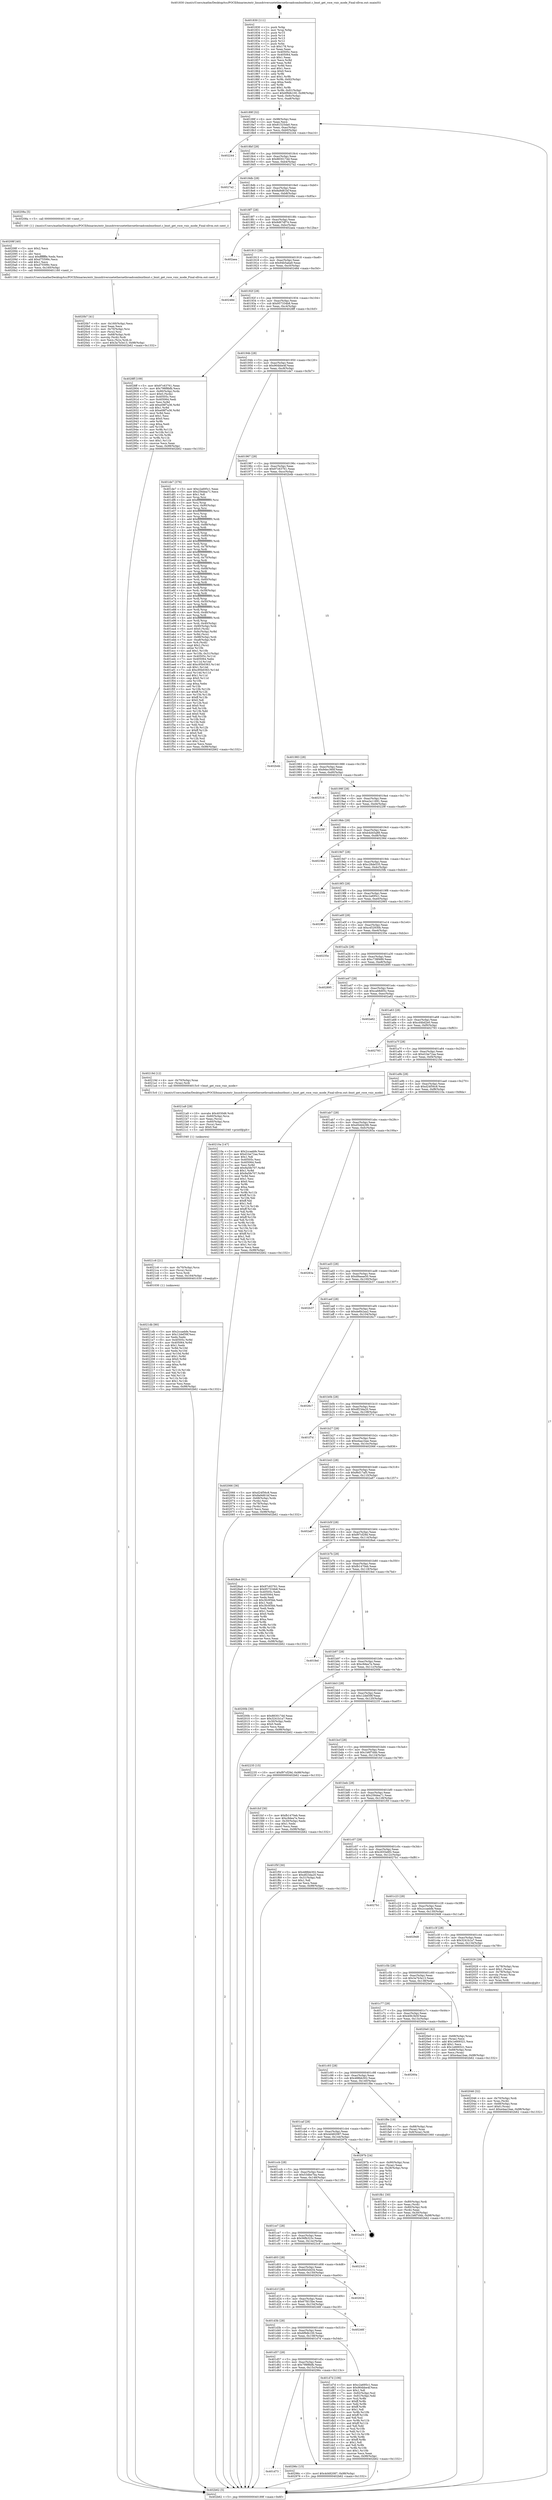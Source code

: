 digraph "0x401830" {
  label = "0x401830 (/mnt/c/Users/mathe/Desktop/tcc/POCII/binaries/extr_linuxdriversnetethernetbroadcombnxtbnxt.c_bnxt_get_roce_vnic_mode_Final-ollvm.out::main(0))"
  labelloc = "t"
  node[shape=record]

  Entry [label="",width=0.3,height=0.3,shape=circle,fillcolor=black,style=filled]
  "0x40189f" [label="{
     0x40189f [32]\l
     | [instrs]\l
     &nbsp;&nbsp;0x40189f \<+6\>: mov -0x98(%rbp),%eax\l
     &nbsp;&nbsp;0x4018a5 \<+2\>: mov %eax,%ecx\l
     &nbsp;&nbsp;0x4018a7 \<+6\>: sub $0x81525da0,%ecx\l
     &nbsp;&nbsp;0x4018ad \<+6\>: mov %eax,-0xac(%rbp)\l
     &nbsp;&nbsp;0x4018b3 \<+6\>: mov %ecx,-0xb0(%rbp)\l
     &nbsp;&nbsp;0x4018b9 \<+6\>: je 0000000000402244 \<main+0xa14\>\l
  }"]
  "0x402244" [label="{
     0x402244\l
  }", style=dashed]
  "0x4018bf" [label="{
     0x4018bf [28]\l
     | [instrs]\l
     &nbsp;&nbsp;0x4018bf \<+5\>: jmp 00000000004018c4 \<main+0x94\>\l
     &nbsp;&nbsp;0x4018c4 \<+6\>: mov -0xac(%rbp),%eax\l
     &nbsp;&nbsp;0x4018ca \<+5\>: sub $0x883017dd,%eax\l
     &nbsp;&nbsp;0x4018cf \<+6\>: mov %eax,-0xb4(%rbp)\l
     &nbsp;&nbsp;0x4018d5 \<+6\>: je 00000000004027a2 \<main+0xf72\>\l
  }"]
  Exit [label="",width=0.3,height=0.3,shape=circle,fillcolor=black,style=filled,peripheries=2]
  "0x4027a2" [label="{
     0x4027a2\l
  }", style=dashed]
  "0x4018db" [label="{
     0x4018db [28]\l
     | [instrs]\l
     &nbsp;&nbsp;0x4018db \<+5\>: jmp 00000000004018e0 \<main+0xb0\>\l
     &nbsp;&nbsp;0x4018e0 \<+6\>: mov -0xac(%rbp),%eax\l
     &nbsp;&nbsp;0x4018e6 \<+5\>: sub $0x8a9d81bf,%eax\l
     &nbsp;&nbsp;0x4018eb \<+6\>: mov %eax,-0xb8(%rbp)\l
     &nbsp;&nbsp;0x4018f1 \<+6\>: je 000000000040208a \<main+0x85a\>\l
  }"]
  "0x401d73" [label="{
     0x401d73\l
  }", style=dashed]
  "0x40208a" [label="{
     0x40208a [5]\l
     | [instrs]\l
     &nbsp;&nbsp;0x40208a \<+5\>: call 0000000000401160 \<next_i\>\l
     | [calls]\l
     &nbsp;&nbsp;0x401160 \{1\} (/mnt/c/Users/mathe/Desktop/tcc/POCII/binaries/extr_linuxdriversnetethernetbroadcombnxtbnxt.c_bnxt_get_roce_vnic_mode_Final-ollvm.out::next_i)\l
  }"]
  "0x4018f7" [label="{
     0x4018f7 [28]\l
     | [instrs]\l
     &nbsp;&nbsp;0x4018f7 \<+5\>: jmp 00000000004018fc \<main+0xcc\>\l
     &nbsp;&nbsp;0x4018fc \<+6\>: mov -0xac(%rbp),%eax\l
     &nbsp;&nbsp;0x401902 \<+5\>: sub $0x8d67df74,%eax\l
     &nbsp;&nbsp;0x401907 \<+6\>: mov %eax,-0xbc(%rbp)\l
     &nbsp;&nbsp;0x40190d \<+6\>: je 0000000000402aea \<main+0x12ba\>\l
  }"]
  "0x40296c" [label="{
     0x40296c [15]\l
     | [instrs]\l
     &nbsp;&nbsp;0x40296c \<+10\>: movl $0x4d482087,-0x98(%rbp)\l
     &nbsp;&nbsp;0x402976 \<+5\>: jmp 0000000000402b62 \<main+0x1332\>\l
  }"]
  "0x402aea" [label="{
     0x402aea\l
  }", style=dashed]
  "0x401913" [label="{
     0x401913 [28]\l
     | [instrs]\l
     &nbsp;&nbsp;0x401913 \<+5\>: jmp 0000000000401918 \<main+0xe8\>\l
     &nbsp;&nbsp;0x401918 \<+6\>: mov -0xac(%rbp),%eax\l
     &nbsp;&nbsp;0x40191e \<+5\>: sub $0x94b5aba9,%eax\l
     &nbsp;&nbsp;0x401923 \<+6\>: mov %eax,-0xc0(%rbp)\l
     &nbsp;&nbsp;0x401929 \<+6\>: je 000000000040248d \<main+0xc5d\>\l
  }"]
  "0x4021db" [label="{
     0x4021db [90]\l
     | [instrs]\l
     &nbsp;&nbsp;0x4021db \<+5\>: mov $0x2ccaebfe,%eax\l
     &nbsp;&nbsp;0x4021e0 \<+5\>: mov $0x12def39f,%esi\l
     &nbsp;&nbsp;0x4021e5 \<+2\>: xor %edx,%edx\l
     &nbsp;&nbsp;0x4021e7 \<+8\>: mov 0x40505c,%r8d\l
     &nbsp;&nbsp;0x4021ef \<+8\>: mov 0x405064,%r9d\l
     &nbsp;&nbsp;0x4021f7 \<+3\>: sub $0x1,%edx\l
     &nbsp;&nbsp;0x4021fa \<+3\>: mov %r8d,%r10d\l
     &nbsp;&nbsp;0x4021fd \<+3\>: add %edx,%r10d\l
     &nbsp;&nbsp;0x402200 \<+4\>: imul %r10d,%r8d\l
     &nbsp;&nbsp;0x402204 \<+4\>: and $0x1,%r8d\l
     &nbsp;&nbsp;0x402208 \<+4\>: cmp $0x0,%r8d\l
     &nbsp;&nbsp;0x40220c \<+4\>: sete %r11b\l
     &nbsp;&nbsp;0x402210 \<+4\>: cmp $0xa,%r9d\l
     &nbsp;&nbsp;0x402214 \<+3\>: setl %bl\l
     &nbsp;&nbsp;0x402217 \<+3\>: mov %r11b,%r14b\l
     &nbsp;&nbsp;0x40221a \<+3\>: and %bl,%r14b\l
     &nbsp;&nbsp;0x40221d \<+3\>: xor %bl,%r11b\l
     &nbsp;&nbsp;0x402220 \<+3\>: or %r11b,%r14b\l
     &nbsp;&nbsp;0x402223 \<+4\>: test $0x1,%r14b\l
     &nbsp;&nbsp;0x402227 \<+3\>: cmovne %esi,%eax\l
     &nbsp;&nbsp;0x40222a \<+6\>: mov %eax,-0x98(%rbp)\l
     &nbsp;&nbsp;0x402230 \<+5\>: jmp 0000000000402b62 \<main+0x1332\>\l
  }"]
  "0x40248d" [label="{
     0x40248d\l
  }", style=dashed]
  "0x40192f" [label="{
     0x40192f [28]\l
     | [instrs]\l
     &nbsp;&nbsp;0x40192f \<+5\>: jmp 0000000000401934 \<main+0x104\>\l
     &nbsp;&nbsp;0x401934 \<+6\>: mov -0xac(%rbp),%eax\l
     &nbsp;&nbsp;0x40193a \<+5\>: sub $0x957334b8,%eax\l
     &nbsp;&nbsp;0x40193f \<+6\>: mov %eax,-0xc4(%rbp)\l
     &nbsp;&nbsp;0x401945 \<+6\>: je 00000000004028ff \<main+0x10cf\>\l
  }"]
  "0x4021c6" [label="{
     0x4021c6 [21]\l
     | [instrs]\l
     &nbsp;&nbsp;0x4021c6 \<+4\>: mov -0x70(%rbp),%rcx\l
     &nbsp;&nbsp;0x4021ca \<+3\>: mov (%rcx),%rcx\l
     &nbsp;&nbsp;0x4021cd \<+3\>: mov %rcx,%rdi\l
     &nbsp;&nbsp;0x4021d0 \<+6\>: mov %eax,-0x164(%rbp)\l
     &nbsp;&nbsp;0x4021d6 \<+5\>: call 0000000000401030 \<free@plt\>\l
     | [calls]\l
     &nbsp;&nbsp;0x401030 \{1\} (unknown)\l
  }"]
  "0x4028ff" [label="{
     0x4028ff [109]\l
     | [instrs]\l
     &nbsp;&nbsp;0x4028ff \<+5\>: mov $0x97c63761,%eax\l
     &nbsp;&nbsp;0x402904 \<+5\>: mov $0x798f8bfb,%ecx\l
     &nbsp;&nbsp;0x402909 \<+7\>: mov -0x90(%rbp),%rdx\l
     &nbsp;&nbsp;0x402910 \<+6\>: movl $0x0,(%rdx)\l
     &nbsp;&nbsp;0x402916 \<+7\>: mov 0x40505c,%esi\l
     &nbsp;&nbsp;0x40291d \<+7\>: mov 0x405064,%edi\l
     &nbsp;&nbsp;0x402924 \<+3\>: mov %esi,%r8d\l
     &nbsp;&nbsp;0x402927 \<+7\>: add $0xe08f7a36,%r8d\l
     &nbsp;&nbsp;0x40292e \<+4\>: sub $0x1,%r8d\l
     &nbsp;&nbsp;0x402932 \<+7\>: sub $0xe08f7a36,%r8d\l
     &nbsp;&nbsp;0x402939 \<+4\>: imul %r8d,%esi\l
     &nbsp;&nbsp;0x40293d \<+3\>: and $0x1,%esi\l
     &nbsp;&nbsp;0x402940 \<+3\>: cmp $0x0,%esi\l
     &nbsp;&nbsp;0x402943 \<+4\>: sete %r9b\l
     &nbsp;&nbsp;0x402947 \<+3\>: cmp $0xa,%edi\l
     &nbsp;&nbsp;0x40294a \<+4\>: setl %r10b\l
     &nbsp;&nbsp;0x40294e \<+3\>: mov %r9b,%r11b\l
     &nbsp;&nbsp;0x402951 \<+3\>: and %r10b,%r11b\l
     &nbsp;&nbsp;0x402954 \<+3\>: xor %r10b,%r9b\l
     &nbsp;&nbsp;0x402957 \<+3\>: or %r9b,%r11b\l
     &nbsp;&nbsp;0x40295a \<+4\>: test $0x1,%r11b\l
     &nbsp;&nbsp;0x40295e \<+3\>: cmovne %ecx,%eax\l
     &nbsp;&nbsp;0x402961 \<+6\>: mov %eax,-0x98(%rbp)\l
     &nbsp;&nbsp;0x402967 \<+5\>: jmp 0000000000402b62 \<main+0x1332\>\l
  }"]
  "0x40194b" [label="{
     0x40194b [28]\l
     | [instrs]\l
     &nbsp;&nbsp;0x40194b \<+5\>: jmp 0000000000401950 \<main+0x120\>\l
     &nbsp;&nbsp;0x401950 \<+6\>: mov -0xac(%rbp),%eax\l
     &nbsp;&nbsp;0x401956 \<+5\>: sub $0x964bbe4f,%eax\l
     &nbsp;&nbsp;0x40195b \<+6\>: mov %eax,-0xc8(%rbp)\l
     &nbsp;&nbsp;0x401961 \<+6\>: je 0000000000401de7 \<main+0x5b7\>\l
  }"]
  "0x4021a9" [label="{
     0x4021a9 [29]\l
     | [instrs]\l
     &nbsp;&nbsp;0x4021a9 \<+10\>: movabs $0x4030d6,%rdi\l
     &nbsp;&nbsp;0x4021b3 \<+4\>: mov -0x60(%rbp),%rcx\l
     &nbsp;&nbsp;0x4021b7 \<+2\>: mov %eax,(%rcx)\l
     &nbsp;&nbsp;0x4021b9 \<+4\>: mov -0x60(%rbp),%rcx\l
     &nbsp;&nbsp;0x4021bd \<+2\>: mov (%rcx),%esi\l
     &nbsp;&nbsp;0x4021bf \<+2\>: mov $0x0,%al\l
     &nbsp;&nbsp;0x4021c1 \<+5\>: call 0000000000401040 \<printf@plt\>\l
     | [calls]\l
     &nbsp;&nbsp;0x401040 \{1\} (unknown)\l
  }"]
  "0x401de7" [label="{
     0x401de7 [376]\l
     | [instrs]\l
     &nbsp;&nbsp;0x401de7 \<+5\>: mov $0xc2a695c1,%eax\l
     &nbsp;&nbsp;0x401dec \<+5\>: mov $0x256dea71,%ecx\l
     &nbsp;&nbsp;0x401df1 \<+2\>: mov $0x1,%dl\l
     &nbsp;&nbsp;0x401df3 \<+3\>: mov %rsp,%rsi\l
     &nbsp;&nbsp;0x401df6 \<+4\>: add $0xfffffffffffffff0,%rsi\l
     &nbsp;&nbsp;0x401dfa \<+3\>: mov %rsi,%rsp\l
     &nbsp;&nbsp;0x401dfd \<+7\>: mov %rsi,-0x90(%rbp)\l
     &nbsp;&nbsp;0x401e04 \<+3\>: mov %rsp,%rsi\l
     &nbsp;&nbsp;0x401e07 \<+4\>: add $0xfffffffffffffff0,%rsi\l
     &nbsp;&nbsp;0x401e0b \<+3\>: mov %rsi,%rsp\l
     &nbsp;&nbsp;0x401e0e \<+3\>: mov %rsp,%rdi\l
     &nbsp;&nbsp;0x401e11 \<+4\>: add $0xfffffffffffffff0,%rdi\l
     &nbsp;&nbsp;0x401e15 \<+3\>: mov %rdi,%rsp\l
     &nbsp;&nbsp;0x401e18 \<+7\>: mov %rdi,-0x88(%rbp)\l
     &nbsp;&nbsp;0x401e1f \<+3\>: mov %rsp,%rdi\l
     &nbsp;&nbsp;0x401e22 \<+4\>: add $0xfffffffffffffff0,%rdi\l
     &nbsp;&nbsp;0x401e26 \<+3\>: mov %rdi,%rsp\l
     &nbsp;&nbsp;0x401e29 \<+4\>: mov %rdi,-0x80(%rbp)\l
     &nbsp;&nbsp;0x401e2d \<+3\>: mov %rsp,%rdi\l
     &nbsp;&nbsp;0x401e30 \<+4\>: add $0xfffffffffffffff0,%rdi\l
     &nbsp;&nbsp;0x401e34 \<+3\>: mov %rdi,%rsp\l
     &nbsp;&nbsp;0x401e37 \<+4\>: mov %rdi,-0x78(%rbp)\l
     &nbsp;&nbsp;0x401e3b \<+3\>: mov %rsp,%rdi\l
     &nbsp;&nbsp;0x401e3e \<+4\>: add $0xfffffffffffffff0,%rdi\l
     &nbsp;&nbsp;0x401e42 \<+3\>: mov %rdi,%rsp\l
     &nbsp;&nbsp;0x401e45 \<+4\>: mov %rdi,-0x70(%rbp)\l
     &nbsp;&nbsp;0x401e49 \<+3\>: mov %rsp,%rdi\l
     &nbsp;&nbsp;0x401e4c \<+4\>: add $0xfffffffffffffff0,%rdi\l
     &nbsp;&nbsp;0x401e50 \<+3\>: mov %rdi,%rsp\l
     &nbsp;&nbsp;0x401e53 \<+4\>: mov %rdi,-0x68(%rbp)\l
     &nbsp;&nbsp;0x401e57 \<+3\>: mov %rsp,%rdi\l
     &nbsp;&nbsp;0x401e5a \<+4\>: add $0xfffffffffffffff0,%rdi\l
     &nbsp;&nbsp;0x401e5e \<+3\>: mov %rdi,%rsp\l
     &nbsp;&nbsp;0x401e61 \<+4\>: mov %rdi,-0x60(%rbp)\l
     &nbsp;&nbsp;0x401e65 \<+3\>: mov %rsp,%rdi\l
     &nbsp;&nbsp;0x401e68 \<+4\>: add $0xfffffffffffffff0,%rdi\l
     &nbsp;&nbsp;0x401e6c \<+3\>: mov %rdi,%rsp\l
     &nbsp;&nbsp;0x401e6f \<+4\>: mov %rdi,-0x58(%rbp)\l
     &nbsp;&nbsp;0x401e73 \<+3\>: mov %rsp,%rdi\l
     &nbsp;&nbsp;0x401e76 \<+4\>: add $0xfffffffffffffff0,%rdi\l
     &nbsp;&nbsp;0x401e7a \<+3\>: mov %rdi,%rsp\l
     &nbsp;&nbsp;0x401e7d \<+4\>: mov %rdi,-0x50(%rbp)\l
     &nbsp;&nbsp;0x401e81 \<+3\>: mov %rsp,%rdi\l
     &nbsp;&nbsp;0x401e84 \<+4\>: add $0xfffffffffffffff0,%rdi\l
     &nbsp;&nbsp;0x401e88 \<+3\>: mov %rdi,%rsp\l
     &nbsp;&nbsp;0x401e8b \<+4\>: mov %rdi,-0x48(%rbp)\l
     &nbsp;&nbsp;0x401e8f \<+3\>: mov %rsp,%rdi\l
     &nbsp;&nbsp;0x401e92 \<+4\>: add $0xfffffffffffffff0,%rdi\l
     &nbsp;&nbsp;0x401e96 \<+3\>: mov %rdi,%rsp\l
     &nbsp;&nbsp;0x401e99 \<+4\>: mov %rdi,-0x40(%rbp)\l
     &nbsp;&nbsp;0x401e9d \<+7\>: mov -0x90(%rbp),%rdi\l
     &nbsp;&nbsp;0x401ea4 \<+6\>: movl $0x0,(%rdi)\l
     &nbsp;&nbsp;0x401eaa \<+7\>: mov -0x9c(%rbp),%r8d\l
     &nbsp;&nbsp;0x401eb1 \<+3\>: mov %r8d,(%rsi)\l
     &nbsp;&nbsp;0x401eb4 \<+7\>: mov -0x88(%rbp),%rdi\l
     &nbsp;&nbsp;0x401ebb \<+7\>: mov -0xa8(%rbp),%r9\l
     &nbsp;&nbsp;0x401ec2 \<+3\>: mov %r9,(%rdi)\l
     &nbsp;&nbsp;0x401ec5 \<+3\>: cmpl $0x2,(%rsi)\l
     &nbsp;&nbsp;0x401ec8 \<+4\>: setne %r10b\l
     &nbsp;&nbsp;0x401ecc \<+4\>: and $0x1,%r10b\l
     &nbsp;&nbsp;0x401ed0 \<+4\>: mov %r10b,-0x31(%rbp)\l
     &nbsp;&nbsp;0x401ed4 \<+8\>: mov 0x40505c,%r11d\l
     &nbsp;&nbsp;0x401edc \<+7\>: mov 0x405064,%ebx\l
     &nbsp;&nbsp;0x401ee3 \<+3\>: mov %r11d,%r14d\l
     &nbsp;&nbsp;0x401ee6 \<+7\>: add $0xc95b0363,%r14d\l
     &nbsp;&nbsp;0x401eed \<+4\>: sub $0x1,%r14d\l
     &nbsp;&nbsp;0x401ef1 \<+7\>: sub $0xc95b0363,%r14d\l
     &nbsp;&nbsp;0x401ef8 \<+4\>: imul %r14d,%r11d\l
     &nbsp;&nbsp;0x401efc \<+4\>: and $0x1,%r11d\l
     &nbsp;&nbsp;0x401f00 \<+4\>: cmp $0x0,%r11d\l
     &nbsp;&nbsp;0x401f04 \<+4\>: sete %r10b\l
     &nbsp;&nbsp;0x401f08 \<+3\>: cmp $0xa,%ebx\l
     &nbsp;&nbsp;0x401f0b \<+4\>: setl %r15b\l
     &nbsp;&nbsp;0x401f0f \<+3\>: mov %r10b,%r12b\l
     &nbsp;&nbsp;0x401f12 \<+4\>: xor $0xff,%r12b\l
     &nbsp;&nbsp;0x401f16 \<+3\>: mov %r15b,%r13b\l
     &nbsp;&nbsp;0x401f19 \<+4\>: xor $0xff,%r13b\l
     &nbsp;&nbsp;0x401f1d \<+3\>: xor $0x0,%dl\l
     &nbsp;&nbsp;0x401f20 \<+3\>: mov %r12b,%sil\l
     &nbsp;&nbsp;0x401f23 \<+4\>: and $0x0,%sil\l
     &nbsp;&nbsp;0x401f27 \<+3\>: and %dl,%r10b\l
     &nbsp;&nbsp;0x401f2a \<+3\>: mov %r13b,%dil\l
     &nbsp;&nbsp;0x401f2d \<+4\>: and $0x0,%dil\l
     &nbsp;&nbsp;0x401f31 \<+3\>: and %dl,%r15b\l
     &nbsp;&nbsp;0x401f34 \<+3\>: or %r10b,%sil\l
     &nbsp;&nbsp;0x401f37 \<+3\>: or %r15b,%dil\l
     &nbsp;&nbsp;0x401f3a \<+3\>: xor %dil,%sil\l
     &nbsp;&nbsp;0x401f3d \<+3\>: or %r13b,%r12b\l
     &nbsp;&nbsp;0x401f40 \<+4\>: xor $0xff,%r12b\l
     &nbsp;&nbsp;0x401f44 \<+3\>: or $0x0,%dl\l
     &nbsp;&nbsp;0x401f47 \<+3\>: and %dl,%r12b\l
     &nbsp;&nbsp;0x401f4a \<+3\>: or %r12b,%sil\l
     &nbsp;&nbsp;0x401f4d \<+4\>: test $0x1,%sil\l
     &nbsp;&nbsp;0x401f51 \<+3\>: cmovne %ecx,%eax\l
     &nbsp;&nbsp;0x401f54 \<+6\>: mov %eax,-0x98(%rbp)\l
     &nbsp;&nbsp;0x401f5a \<+5\>: jmp 0000000000402b62 \<main+0x1332\>\l
  }"]
  "0x401967" [label="{
     0x401967 [28]\l
     | [instrs]\l
     &nbsp;&nbsp;0x401967 \<+5\>: jmp 000000000040196c \<main+0x13c\>\l
     &nbsp;&nbsp;0x40196c \<+6\>: mov -0xac(%rbp),%eax\l
     &nbsp;&nbsp;0x401972 \<+5\>: sub $0x97c63761,%eax\l
     &nbsp;&nbsp;0x401977 \<+6\>: mov %eax,-0xcc(%rbp)\l
     &nbsp;&nbsp;0x40197d \<+6\>: je 0000000000402b4b \<main+0x131b\>\l
  }"]
  "0x4020b7" [label="{
     0x4020b7 [41]\l
     | [instrs]\l
     &nbsp;&nbsp;0x4020b7 \<+6\>: mov -0x160(%rbp),%ecx\l
     &nbsp;&nbsp;0x4020bd \<+3\>: imul %eax,%ecx\l
     &nbsp;&nbsp;0x4020c0 \<+4\>: mov -0x70(%rbp),%rsi\l
     &nbsp;&nbsp;0x4020c4 \<+3\>: mov (%rsi),%rsi\l
     &nbsp;&nbsp;0x4020c7 \<+4\>: mov -0x68(%rbp),%rdi\l
     &nbsp;&nbsp;0x4020cb \<+3\>: movslq (%rdi),%rdi\l
     &nbsp;&nbsp;0x4020ce \<+3\>: mov %ecx,(%rsi,%rdi,4)\l
     &nbsp;&nbsp;0x4020d1 \<+10\>: movl $0x3a7b3e13,-0x98(%rbp)\l
     &nbsp;&nbsp;0x4020db \<+5\>: jmp 0000000000402b62 \<main+0x1332\>\l
  }"]
  "0x402b4b" [label="{
     0x402b4b\l
  }", style=dashed]
  "0x401983" [label="{
     0x401983 [28]\l
     | [instrs]\l
     &nbsp;&nbsp;0x401983 \<+5\>: jmp 0000000000401988 \<main+0x158\>\l
     &nbsp;&nbsp;0x401988 \<+6\>: mov -0xac(%rbp),%eax\l
     &nbsp;&nbsp;0x40198e \<+5\>: sub $0x9dec360f,%eax\l
     &nbsp;&nbsp;0x401993 \<+6\>: mov %eax,-0xd0(%rbp)\l
     &nbsp;&nbsp;0x401999 \<+6\>: je 0000000000402516 \<main+0xce6\>\l
  }"]
  "0x40208f" [label="{
     0x40208f [40]\l
     | [instrs]\l
     &nbsp;&nbsp;0x40208f \<+5\>: mov $0x2,%ecx\l
     &nbsp;&nbsp;0x402094 \<+1\>: cltd\l
     &nbsp;&nbsp;0x402095 \<+2\>: idiv %ecx\l
     &nbsp;&nbsp;0x402097 \<+6\>: imul $0xfffffffe,%edx,%ecx\l
     &nbsp;&nbsp;0x40209d \<+6\>: add $0xd75599c,%ecx\l
     &nbsp;&nbsp;0x4020a3 \<+3\>: add $0x1,%ecx\l
     &nbsp;&nbsp;0x4020a6 \<+6\>: sub $0xd75599c,%ecx\l
     &nbsp;&nbsp;0x4020ac \<+6\>: mov %ecx,-0x160(%rbp)\l
     &nbsp;&nbsp;0x4020b2 \<+5\>: call 0000000000401160 \<next_i\>\l
     | [calls]\l
     &nbsp;&nbsp;0x401160 \{1\} (/mnt/c/Users/mathe/Desktop/tcc/POCII/binaries/extr_linuxdriversnetethernetbroadcombnxtbnxt.c_bnxt_get_roce_vnic_mode_Final-ollvm.out::next_i)\l
  }"]
  "0x402516" [label="{
     0x402516\l
  }", style=dashed]
  "0x40199f" [label="{
     0x40199f [28]\l
     | [instrs]\l
     &nbsp;&nbsp;0x40199f \<+5\>: jmp 00000000004019a4 \<main+0x174\>\l
     &nbsp;&nbsp;0x4019a4 \<+6\>: mov -0xac(%rbp),%eax\l
     &nbsp;&nbsp;0x4019aa \<+5\>: sub $0xa2a11691,%eax\l
     &nbsp;&nbsp;0x4019af \<+6\>: mov %eax,-0xd4(%rbp)\l
     &nbsp;&nbsp;0x4019b5 \<+6\>: je 000000000040229f \<main+0xa6f\>\l
  }"]
  "0x402046" [label="{
     0x402046 [32]\l
     | [instrs]\l
     &nbsp;&nbsp;0x402046 \<+4\>: mov -0x70(%rbp),%rdi\l
     &nbsp;&nbsp;0x40204a \<+3\>: mov %rax,(%rdi)\l
     &nbsp;&nbsp;0x40204d \<+4\>: mov -0x68(%rbp),%rax\l
     &nbsp;&nbsp;0x402051 \<+6\>: movl $0x0,(%rax)\l
     &nbsp;&nbsp;0x402057 \<+10\>: movl $0xe4aa1bae,-0x98(%rbp)\l
     &nbsp;&nbsp;0x402061 \<+5\>: jmp 0000000000402b62 \<main+0x1332\>\l
  }"]
  "0x40229f" [label="{
     0x40229f\l
  }", style=dashed]
  "0x4019bb" [label="{
     0x4019bb [28]\l
     | [instrs]\l
     &nbsp;&nbsp;0x4019bb \<+5\>: jmp 00000000004019c0 \<main+0x190\>\l
     &nbsp;&nbsp;0x4019c0 \<+6\>: mov -0xac(%rbp),%eax\l
     &nbsp;&nbsp;0x4019c6 \<+5\>: sub $0xb4d45a88,%eax\l
     &nbsp;&nbsp;0x4019cb \<+6\>: mov %eax,-0xd8(%rbp)\l
     &nbsp;&nbsp;0x4019d1 \<+6\>: je 000000000040236d \<main+0xb3d\>\l
  }"]
  "0x401fb1" [label="{
     0x401fb1 [30]\l
     | [instrs]\l
     &nbsp;&nbsp;0x401fb1 \<+4\>: mov -0x80(%rbp),%rdi\l
     &nbsp;&nbsp;0x401fb5 \<+2\>: mov %eax,(%rdi)\l
     &nbsp;&nbsp;0x401fb7 \<+4\>: mov -0x80(%rbp),%rdi\l
     &nbsp;&nbsp;0x401fbb \<+2\>: mov (%rdi),%eax\l
     &nbsp;&nbsp;0x401fbd \<+3\>: mov %eax,-0x30(%rbp)\l
     &nbsp;&nbsp;0x401fc0 \<+10\>: movl $0x1b6f7d4b,-0x98(%rbp)\l
     &nbsp;&nbsp;0x401fca \<+5\>: jmp 0000000000402b62 \<main+0x1332\>\l
  }"]
  "0x40236d" [label="{
     0x40236d\l
  }", style=dashed]
  "0x4019d7" [label="{
     0x4019d7 [28]\l
     | [instrs]\l
     &nbsp;&nbsp;0x4019d7 \<+5\>: jmp 00000000004019dc \<main+0x1ac\>\l
     &nbsp;&nbsp;0x4019dc \<+6\>: mov -0xac(%rbp),%eax\l
     &nbsp;&nbsp;0x4019e2 \<+5\>: sub $0xc28de535,%eax\l
     &nbsp;&nbsp;0x4019e7 \<+6\>: mov %eax,-0xdc(%rbp)\l
     &nbsp;&nbsp;0x4019ed \<+6\>: je 00000000004025fb \<main+0xdcb\>\l
  }"]
  "0x401830" [label="{
     0x401830 [111]\l
     | [instrs]\l
     &nbsp;&nbsp;0x401830 \<+1\>: push %rbp\l
     &nbsp;&nbsp;0x401831 \<+3\>: mov %rsp,%rbp\l
     &nbsp;&nbsp;0x401834 \<+2\>: push %r15\l
     &nbsp;&nbsp;0x401836 \<+2\>: push %r14\l
     &nbsp;&nbsp;0x401838 \<+2\>: push %r13\l
     &nbsp;&nbsp;0x40183a \<+2\>: push %r12\l
     &nbsp;&nbsp;0x40183c \<+1\>: push %rbx\l
     &nbsp;&nbsp;0x40183d \<+7\>: sub $0x178,%rsp\l
     &nbsp;&nbsp;0x401844 \<+2\>: xor %eax,%eax\l
     &nbsp;&nbsp;0x401846 \<+7\>: mov 0x40505c,%ecx\l
     &nbsp;&nbsp;0x40184d \<+7\>: mov 0x405064,%edx\l
     &nbsp;&nbsp;0x401854 \<+3\>: sub $0x1,%eax\l
     &nbsp;&nbsp;0x401857 \<+3\>: mov %ecx,%r8d\l
     &nbsp;&nbsp;0x40185a \<+3\>: add %eax,%r8d\l
     &nbsp;&nbsp;0x40185d \<+4\>: imul %r8d,%ecx\l
     &nbsp;&nbsp;0x401861 \<+3\>: and $0x1,%ecx\l
     &nbsp;&nbsp;0x401864 \<+3\>: cmp $0x0,%ecx\l
     &nbsp;&nbsp;0x401867 \<+4\>: sete %r9b\l
     &nbsp;&nbsp;0x40186b \<+4\>: and $0x1,%r9b\l
     &nbsp;&nbsp;0x40186f \<+7\>: mov %r9b,-0x92(%rbp)\l
     &nbsp;&nbsp;0x401876 \<+3\>: cmp $0xa,%edx\l
     &nbsp;&nbsp;0x401879 \<+4\>: setl %r9b\l
     &nbsp;&nbsp;0x40187d \<+4\>: and $0x1,%r9b\l
     &nbsp;&nbsp;0x401881 \<+7\>: mov %r9b,-0x91(%rbp)\l
     &nbsp;&nbsp;0x401888 \<+10\>: movl $0x6f9db100,-0x98(%rbp)\l
     &nbsp;&nbsp;0x401892 \<+6\>: mov %edi,-0x9c(%rbp)\l
     &nbsp;&nbsp;0x401898 \<+7\>: mov %rsi,-0xa8(%rbp)\l
  }"]
  "0x4025fb" [label="{
     0x4025fb\l
  }", style=dashed]
  "0x4019f3" [label="{
     0x4019f3 [28]\l
     | [instrs]\l
     &nbsp;&nbsp;0x4019f3 \<+5\>: jmp 00000000004019f8 \<main+0x1c8\>\l
     &nbsp;&nbsp;0x4019f8 \<+6\>: mov -0xac(%rbp),%eax\l
     &nbsp;&nbsp;0x4019fe \<+5\>: sub $0xc2a695c1,%eax\l
     &nbsp;&nbsp;0x401a03 \<+6\>: mov %eax,-0xe0(%rbp)\l
     &nbsp;&nbsp;0x401a09 \<+6\>: je 0000000000402993 \<main+0x1163\>\l
  }"]
  "0x402b62" [label="{
     0x402b62 [5]\l
     | [instrs]\l
     &nbsp;&nbsp;0x402b62 \<+5\>: jmp 000000000040189f \<main+0x6f\>\l
  }"]
  "0x402993" [label="{
     0x402993\l
  }", style=dashed]
  "0x401a0f" [label="{
     0x401a0f [28]\l
     | [instrs]\l
     &nbsp;&nbsp;0x401a0f \<+5\>: jmp 0000000000401a14 \<main+0x1e4\>\l
     &nbsp;&nbsp;0x401a14 \<+6\>: mov -0xac(%rbp),%eax\l
     &nbsp;&nbsp;0x401a1a \<+5\>: sub $0xc452930b,%eax\l
     &nbsp;&nbsp;0x401a1f \<+6\>: mov %eax,-0xe4(%rbp)\l
     &nbsp;&nbsp;0x401a25 \<+6\>: je 000000000040235e \<main+0xb2e\>\l
  }"]
  "0x401d57" [label="{
     0x401d57 [28]\l
     | [instrs]\l
     &nbsp;&nbsp;0x401d57 \<+5\>: jmp 0000000000401d5c \<main+0x52c\>\l
     &nbsp;&nbsp;0x401d5c \<+6\>: mov -0xac(%rbp),%eax\l
     &nbsp;&nbsp;0x401d62 \<+5\>: sub $0x798f8bfb,%eax\l
     &nbsp;&nbsp;0x401d67 \<+6\>: mov %eax,-0x15c(%rbp)\l
     &nbsp;&nbsp;0x401d6d \<+6\>: je 000000000040296c \<main+0x113c\>\l
  }"]
  "0x40235e" [label="{
     0x40235e\l
  }", style=dashed]
  "0x401a2b" [label="{
     0x401a2b [28]\l
     | [instrs]\l
     &nbsp;&nbsp;0x401a2b \<+5\>: jmp 0000000000401a30 \<main+0x200\>\l
     &nbsp;&nbsp;0x401a30 \<+6\>: mov -0xac(%rbp),%eax\l
     &nbsp;&nbsp;0x401a36 \<+5\>: sub $0xc738f489,%eax\l
     &nbsp;&nbsp;0x401a3b \<+6\>: mov %eax,-0xe8(%rbp)\l
     &nbsp;&nbsp;0x401a41 \<+6\>: je 0000000000402895 \<main+0x1065\>\l
  }"]
  "0x401d7d" [label="{
     0x401d7d [106]\l
     | [instrs]\l
     &nbsp;&nbsp;0x401d7d \<+5\>: mov $0xc2a695c1,%eax\l
     &nbsp;&nbsp;0x401d82 \<+5\>: mov $0x964bbe4f,%ecx\l
     &nbsp;&nbsp;0x401d87 \<+2\>: mov $0x1,%dl\l
     &nbsp;&nbsp;0x401d89 \<+7\>: mov -0x92(%rbp),%sil\l
     &nbsp;&nbsp;0x401d90 \<+7\>: mov -0x91(%rbp),%dil\l
     &nbsp;&nbsp;0x401d97 \<+3\>: mov %sil,%r8b\l
     &nbsp;&nbsp;0x401d9a \<+4\>: xor $0xff,%r8b\l
     &nbsp;&nbsp;0x401d9e \<+3\>: mov %dil,%r9b\l
     &nbsp;&nbsp;0x401da1 \<+4\>: xor $0xff,%r9b\l
     &nbsp;&nbsp;0x401da5 \<+3\>: xor $0x1,%dl\l
     &nbsp;&nbsp;0x401da8 \<+3\>: mov %r8b,%r10b\l
     &nbsp;&nbsp;0x401dab \<+4\>: and $0xff,%r10b\l
     &nbsp;&nbsp;0x401daf \<+3\>: and %dl,%sil\l
     &nbsp;&nbsp;0x401db2 \<+3\>: mov %r9b,%r11b\l
     &nbsp;&nbsp;0x401db5 \<+4\>: and $0xff,%r11b\l
     &nbsp;&nbsp;0x401db9 \<+3\>: and %dl,%dil\l
     &nbsp;&nbsp;0x401dbc \<+3\>: or %sil,%r10b\l
     &nbsp;&nbsp;0x401dbf \<+3\>: or %dil,%r11b\l
     &nbsp;&nbsp;0x401dc2 \<+3\>: xor %r11b,%r10b\l
     &nbsp;&nbsp;0x401dc5 \<+3\>: or %r9b,%r8b\l
     &nbsp;&nbsp;0x401dc8 \<+4\>: xor $0xff,%r8b\l
     &nbsp;&nbsp;0x401dcc \<+3\>: or $0x1,%dl\l
     &nbsp;&nbsp;0x401dcf \<+3\>: and %dl,%r8b\l
     &nbsp;&nbsp;0x401dd2 \<+3\>: or %r8b,%r10b\l
     &nbsp;&nbsp;0x401dd5 \<+4\>: test $0x1,%r10b\l
     &nbsp;&nbsp;0x401dd9 \<+3\>: cmovne %ecx,%eax\l
     &nbsp;&nbsp;0x401ddc \<+6\>: mov %eax,-0x98(%rbp)\l
     &nbsp;&nbsp;0x401de2 \<+5\>: jmp 0000000000402b62 \<main+0x1332\>\l
  }"]
  "0x402895" [label="{
     0x402895\l
  }", style=dashed]
  "0x401a47" [label="{
     0x401a47 [28]\l
     | [instrs]\l
     &nbsp;&nbsp;0x401a47 \<+5\>: jmp 0000000000401a4c \<main+0x21c\>\l
     &nbsp;&nbsp;0x401a4c \<+6\>: mov -0xac(%rbp),%eax\l
     &nbsp;&nbsp;0x401a52 \<+5\>: sub $0xca68d05c,%eax\l
     &nbsp;&nbsp;0x401a57 \<+6\>: mov %eax,-0xec(%rbp)\l
     &nbsp;&nbsp;0x401a5d \<+6\>: je 0000000000402a62 \<main+0x1232\>\l
  }"]
  "0x401d3b" [label="{
     0x401d3b [28]\l
     | [instrs]\l
     &nbsp;&nbsp;0x401d3b \<+5\>: jmp 0000000000401d40 \<main+0x510\>\l
     &nbsp;&nbsp;0x401d40 \<+6\>: mov -0xac(%rbp),%eax\l
     &nbsp;&nbsp;0x401d46 \<+5\>: sub $0x6f9db100,%eax\l
     &nbsp;&nbsp;0x401d4b \<+6\>: mov %eax,-0x158(%rbp)\l
     &nbsp;&nbsp;0x401d51 \<+6\>: je 0000000000401d7d \<main+0x54d\>\l
  }"]
  "0x402a62" [label="{
     0x402a62\l
  }", style=dashed]
  "0x401a63" [label="{
     0x401a63 [28]\l
     | [instrs]\l
     &nbsp;&nbsp;0x401a63 \<+5\>: jmp 0000000000401a68 \<main+0x238\>\l
     &nbsp;&nbsp;0x401a68 \<+6\>: mov -0xac(%rbp),%eax\l
     &nbsp;&nbsp;0x401a6e \<+5\>: sub $0xcd4bd2e0,%eax\l
     &nbsp;&nbsp;0x401a73 \<+6\>: mov %eax,-0xf0(%rbp)\l
     &nbsp;&nbsp;0x401a79 \<+6\>: je 0000000000402793 \<main+0xf63\>\l
  }"]
  "0x40246f" [label="{
     0x40246f\l
  }", style=dashed]
  "0x402793" [label="{
     0x402793\l
  }", style=dashed]
  "0x401a7f" [label="{
     0x401a7f [28]\l
     | [instrs]\l
     &nbsp;&nbsp;0x401a7f \<+5\>: jmp 0000000000401a84 \<main+0x254\>\l
     &nbsp;&nbsp;0x401a84 \<+6\>: mov -0xac(%rbp),%eax\l
     &nbsp;&nbsp;0x401a8a \<+5\>: sub $0xd1be72aa,%eax\l
     &nbsp;&nbsp;0x401a8f \<+6\>: mov %eax,-0xf4(%rbp)\l
     &nbsp;&nbsp;0x401a95 \<+6\>: je 000000000040219d \<main+0x96d\>\l
  }"]
  "0x401d1f" [label="{
     0x401d1f [28]\l
     | [instrs]\l
     &nbsp;&nbsp;0x401d1f \<+5\>: jmp 0000000000401d24 \<main+0x4f4\>\l
     &nbsp;&nbsp;0x401d24 \<+6\>: mov -0xac(%rbp),%eax\l
     &nbsp;&nbsp;0x401d2a \<+5\>: sub $0x67fd15be,%eax\l
     &nbsp;&nbsp;0x401d2f \<+6\>: mov %eax,-0x154(%rbp)\l
     &nbsp;&nbsp;0x401d35 \<+6\>: je 000000000040246f \<main+0xc3f\>\l
  }"]
  "0x40219d" [label="{
     0x40219d [12]\l
     | [instrs]\l
     &nbsp;&nbsp;0x40219d \<+4\>: mov -0x70(%rbp),%rax\l
     &nbsp;&nbsp;0x4021a1 \<+3\>: mov (%rax),%rdi\l
     &nbsp;&nbsp;0x4021a4 \<+5\>: call 00000000004015c0 \<bnxt_get_roce_vnic_mode\>\l
     | [calls]\l
     &nbsp;&nbsp;0x4015c0 \{1\} (/mnt/c/Users/mathe/Desktop/tcc/POCII/binaries/extr_linuxdriversnetethernetbroadcombnxtbnxt.c_bnxt_get_roce_vnic_mode_Final-ollvm.out::bnxt_get_roce_vnic_mode)\l
  }"]
  "0x401a9b" [label="{
     0x401a9b [28]\l
     | [instrs]\l
     &nbsp;&nbsp;0x401a9b \<+5\>: jmp 0000000000401aa0 \<main+0x270\>\l
     &nbsp;&nbsp;0x401aa0 \<+6\>: mov -0xac(%rbp),%eax\l
     &nbsp;&nbsp;0x401aa6 \<+5\>: sub $0xd24f56c8,%eax\l
     &nbsp;&nbsp;0x401aab \<+6\>: mov %eax,-0xf8(%rbp)\l
     &nbsp;&nbsp;0x401ab1 \<+6\>: je 000000000040210a \<main+0x8da\>\l
  }"]
  "0x402634" [label="{
     0x402634\l
  }", style=dashed]
  "0x40210a" [label="{
     0x40210a [147]\l
     | [instrs]\l
     &nbsp;&nbsp;0x40210a \<+5\>: mov $0x2ccaebfe,%eax\l
     &nbsp;&nbsp;0x40210f \<+5\>: mov $0xd1be72aa,%ecx\l
     &nbsp;&nbsp;0x402114 \<+2\>: mov $0x1,%dl\l
     &nbsp;&nbsp;0x402116 \<+7\>: mov 0x40505c,%esi\l
     &nbsp;&nbsp;0x40211d \<+7\>: mov 0x405064,%edi\l
     &nbsp;&nbsp;0x402124 \<+3\>: mov %esi,%r8d\l
     &nbsp;&nbsp;0x402127 \<+7\>: add $0x9a5fe707,%r8d\l
     &nbsp;&nbsp;0x40212e \<+4\>: sub $0x1,%r8d\l
     &nbsp;&nbsp;0x402132 \<+7\>: sub $0x9a5fe707,%r8d\l
     &nbsp;&nbsp;0x402139 \<+4\>: imul %r8d,%esi\l
     &nbsp;&nbsp;0x40213d \<+3\>: and $0x1,%esi\l
     &nbsp;&nbsp;0x402140 \<+3\>: cmp $0x0,%esi\l
     &nbsp;&nbsp;0x402143 \<+4\>: sete %r9b\l
     &nbsp;&nbsp;0x402147 \<+3\>: cmp $0xa,%edi\l
     &nbsp;&nbsp;0x40214a \<+4\>: setl %r10b\l
     &nbsp;&nbsp;0x40214e \<+3\>: mov %r9b,%r11b\l
     &nbsp;&nbsp;0x402151 \<+4\>: xor $0xff,%r11b\l
     &nbsp;&nbsp;0x402155 \<+3\>: mov %r10b,%bl\l
     &nbsp;&nbsp;0x402158 \<+3\>: xor $0xff,%bl\l
     &nbsp;&nbsp;0x40215b \<+3\>: xor $0x1,%dl\l
     &nbsp;&nbsp;0x40215e \<+3\>: mov %r11b,%r14b\l
     &nbsp;&nbsp;0x402161 \<+4\>: and $0xff,%r14b\l
     &nbsp;&nbsp;0x402165 \<+3\>: and %dl,%r9b\l
     &nbsp;&nbsp;0x402168 \<+3\>: mov %bl,%r15b\l
     &nbsp;&nbsp;0x40216b \<+4\>: and $0xff,%r15b\l
     &nbsp;&nbsp;0x40216f \<+3\>: and %dl,%r10b\l
     &nbsp;&nbsp;0x402172 \<+3\>: or %r9b,%r14b\l
     &nbsp;&nbsp;0x402175 \<+3\>: or %r10b,%r15b\l
     &nbsp;&nbsp;0x402178 \<+3\>: xor %r15b,%r14b\l
     &nbsp;&nbsp;0x40217b \<+3\>: or %bl,%r11b\l
     &nbsp;&nbsp;0x40217e \<+4\>: xor $0xff,%r11b\l
     &nbsp;&nbsp;0x402182 \<+3\>: or $0x1,%dl\l
     &nbsp;&nbsp;0x402185 \<+3\>: and %dl,%r11b\l
     &nbsp;&nbsp;0x402188 \<+3\>: or %r11b,%r14b\l
     &nbsp;&nbsp;0x40218b \<+4\>: test $0x1,%r14b\l
     &nbsp;&nbsp;0x40218f \<+3\>: cmovne %ecx,%eax\l
     &nbsp;&nbsp;0x402192 \<+6\>: mov %eax,-0x98(%rbp)\l
     &nbsp;&nbsp;0x402198 \<+5\>: jmp 0000000000402b62 \<main+0x1332\>\l
  }"]
  "0x401ab7" [label="{
     0x401ab7 [28]\l
     | [instrs]\l
     &nbsp;&nbsp;0x401ab7 \<+5\>: jmp 0000000000401abc \<main+0x28c\>\l
     &nbsp;&nbsp;0x401abc \<+6\>: mov -0xac(%rbp),%eax\l
     &nbsp;&nbsp;0x401ac2 \<+5\>: sub $0xd5dd4296,%eax\l
     &nbsp;&nbsp;0x401ac7 \<+6\>: mov %eax,-0xfc(%rbp)\l
     &nbsp;&nbsp;0x401acd \<+6\>: je 000000000040283a \<main+0x100a\>\l
  }"]
  "0x401d03" [label="{
     0x401d03 [28]\l
     | [instrs]\l
     &nbsp;&nbsp;0x401d03 \<+5\>: jmp 0000000000401d08 \<main+0x4d8\>\l
     &nbsp;&nbsp;0x401d08 \<+6\>: mov -0xac(%rbp),%eax\l
     &nbsp;&nbsp;0x401d0e \<+5\>: sub $0x66d3d434,%eax\l
     &nbsp;&nbsp;0x401d13 \<+6\>: mov %eax,-0x150(%rbp)\l
     &nbsp;&nbsp;0x401d19 \<+6\>: je 0000000000402634 \<main+0xe04\>\l
  }"]
  "0x40283a" [label="{
     0x40283a\l
  }", style=dashed]
  "0x401ad3" [label="{
     0x401ad3 [28]\l
     | [instrs]\l
     &nbsp;&nbsp;0x401ad3 \<+5\>: jmp 0000000000401ad8 \<main+0x2a8\>\l
     &nbsp;&nbsp;0x401ad8 \<+6\>: mov -0xac(%rbp),%eax\l
     &nbsp;&nbsp;0x401ade \<+5\>: sub $0xd9aeae50,%eax\l
     &nbsp;&nbsp;0x401ae3 \<+6\>: mov %eax,-0x100(%rbp)\l
     &nbsp;&nbsp;0x401ae9 \<+6\>: je 0000000000402b37 \<main+0x1307\>\l
  }"]
  "0x4023c8" [label="{
     0x4023c8\l
  }", style=dashed]
  "0x402b37" [label="{
     0x402b37\l
  }", style=dashed]
  "0x401aef" [label="{
     0x401aef [28]\l
     | [instrs]\l
     &nbsp;&nbsp;0x401aef \<+5\>: jmp 0000000000401af4 \<main+0x2c4\>\l
     &nbsp;&nbsp;0x401af4 \<+6\>: mov -0xac(%rbp),%eax\l
     &nbsp;&nbsp;0x401afa \<+5\>: sub $0xde6b2aa2,%eax\l
     &nbsp;&nbsp;0x401aff \<+6\>: mov %eax,-0x104(%rbp)\l
     &nbsp;&nbsp;0x401b05 \<+6\>: je 00000000004026c7 \<main+0xe97\>\l
  }"]
  "0x401ce7" [label="{
     0x401ce7 [28]\l
     | [instrs]\l
     &nbsp;&nbsp;0x401ce7 \<+5\>: jmp 0000000000401cec \<main+0x4bc\>\l
     &nbsp;&nbsp;0x401cec \<+6\>: mov -0xac(%rbp),%eax\l
     &nbsp;&nbsp;0x401cf2 \<+5\>: sub $0x56fb323c,%eax\l
     &nbsp;&nbsp;0x401cf7 \<+6\>: mov %eax,-0x14c(%rbp)\l
     &nbsp;&nbsp;0x401cfd \<+6\>: je 00000000004023c8 \<main+0xb98\>\l
  }"]
  "0x4026c7" [label="{
     0x4026c7\l
  }", style=dashed]
  "0x401b0b" [label="{
     0x401b0b [28]\l
     | [instrs]\l
     &nbsp;&nbsp;0x401b0b \<+5\>: jmp 0000000000401b10 \<main+0x2e0\>\l
     &nbsp;&nbsp;0x401b10 \<+6\>: mov -0xac(%rbp),%eax\l
     &nbsp;&nbsp;0x401b16 \<+5\>: sub $0xdf23da20,%eax\l
     &nbsp;&nbsp;0x401b1b \<+6\>: mov %eax,-0x108(%rbp)\l
     &nbsp;&nbsp;0x401b21 \<+6\>: je 0000000000401f7d \<main+0x74d\>\l
  }"]
  "0x402a25" [label="{
     0x402a25\l
  }", style=dashed]
  "0x401f7d" [label="{
     0x401f7d\l
  }", style=dashed]
  "0x401b27" [label="{
     0x401b27 [28]\l
     | [instrs]\l
     &nbsp;&nbsp;0x401b27 \<+5\>: jmp 0000000000401b2c \<main+0x2fc\>\l
     &nbsp;&nbsp;0x401b2c \<+6\>: mov -0xac(%rbp),%eax\l
     &nbsp;&nbsp;0x401b32 \<+5\>: sub $0xe4aa1bae,%eax\l
     &nbsp;&nbsp;0x401b37 \<+6\>: mov %eax,-0x10c(%rbp)\l
     &nbsp;&nbsp;0x401b3d \<+6\>: je 0000000000402066 \<main+0x836\>\l
  }"]
  "0x401ccb" [label="{
     0x401ccb [28]\l
     | [instrs]\l
     &nbsp;&nbsp;0x401ccb \<+5\>: jmp 0000000000401cd0 \<main+0x4a0\>\l
     &nbsp;&nbsp;0x401cd0 \<+6\>: mov -0xac(%rbp),%eax\l
     &nbsp;&nbsp;0x401cd6 \<+5\>: sub $0x53dbe7ba,%eax\l
     &nbsp;&nbsp;0x401cdb \<+6\>: mov %eax,-0x148(%rbp)\l
     &nbsp;&nbsp;0x401ce1 \<+6\>: je 0000000000402a25 \<main+0x11f5\>\l
  }"]
  "0x402066" [label="{
     0x402066 [36]\l
     | [instrs]\l
     &nbsp;&nbsp;0x402066 \<+5\>: mov $0xd24f56c8,%eax\l
     &nbsp;&nbsp;0x40206b \<+5\>: mov $0x8a9d81bf,%ecx\l
     &nbsp;&nbsp;0x402070 \<+4\>: mov -0x68(%rbp),%rdx\l
     &nbsp;&nbsp;0x402074 \<+2\>: mov (%rdx),%esi\l
     &nbsp;&nbsp;0x402076 \<+4\>: mov -0x78(%rbp),%rdx\l
     &nbsp;&nbsp;0x40207a \<+2\>: cmp (%rdx),%esi\l
     &nbsp;&nbsp;0x40207c \<+3\>: cmovl %ecx,%eax\l
     &nbsp;&nbsp;0x40207f \<+6\>: mov %eax,-0x98(%rbp)\l
     &nbsp;&nbsp;0x402085 \<+5\>: jmp 0000000000402b62 \<main+0x1332\>\l
  }"]
  "0x401b43" [label="{
     0x401b43 [28]\l
     | [instrs]\l
     &nbsp;&nbsp;0x401b43 \<+5\>: jmp 0000000000401b48 \<main+0x318\>\l
     &nbsp;&nbsp;0x401b48 \<+6\>: mov -0xac(%rbp),%eax\l
     &nbsp;&nbsp;0x401b4e \<+5\>: sub $0xf6d17af5,%eax\l
     &nbsp;&nbsp;0x401b53 \<+6\>: mov %eax,-0x110(%rbp)\l
     &nbsp;&nbsp;0x401b59 \<+6\>: je 0000000000402a87 \<main+0x1257\>\l
  }"]
  "0x40297b" [label="{
     0x40297b [24]\l
     | [instrs]\l
     &nbsp;&nbsp;0x40297b \<+7\>: mov -0x90(%rbp),%rax\l
     &nbsp;&nbsp;0x402982 \<+2\>: mov (%rax),%eax\l
     &nbsp;&nbsp;0x402984 \<+4\>: lea -0x28(%rbp),%rsp\l
     &nbsp;&nbsp;0x402988 \<+1\>: pop %rbx\l
     &nbsp;&nbsp;0x402989 \<+2\>: pop %r12\l
     &nbsp;&nbsp;0x40298b \<+2\>: pop %r13\l
     &nbsp;&nbsp;0x40298d \<+2\>: pop %r14\l
     &nbsp;&nbsp;0x40298f \<+2\>: pop %r15\l
     &nbsp;&nbsp;0x402991 \<+1\>: pop %rbp\l
     &nbsp;&nbsp;0x402992 \<+1\>: ret\l
  }"]
  "0x402a87" [label="{
     0x402a87\l
  }", style=dashed]
  "0x401b5f" [label="{
     0x401b5f [28]\l
     | [instrs]\l
     &nbsp;&nbsp;0x401b5f \<+5\>: jmp 0000000000401b64 \<main+0x334\>\l
     &nbsp;&nbsp;0x401b64 \<+6\>: mov -0xac(%rbp),%eax\l
     &nbsp;&nbsp;0x401b6a \<+5\>: sub $0xf97cf29d,%eax\l
     &nbsp;&nbsp;0x401b6f \<+6\>: mov %eax,-0x114(%rbp)\l
     &nbsp;&nbsp;0x401b75 \<+6\>: je 00000000004028a4 \<main+0x1074\>\l
  }"]
  "0x401caf" [label="{
     0x401caf [28]\l
     | [instrs]\l
     &nbsp;&nbsp;0x401caf \<+5\>: jmp 0000000000401cb4 \<main+0x484\>\l
     &nbsp;&nbsp;0x401cb4 \<+6\>: mov -0xac(%rbp),%eax\l
     &nbsp;&nbsp;0x401cba \<+5\>: sub $0x4d482087,%eax\l
     &nbsp;&nbsp;0x401cbf \<+6\>: mov %eax,-0x144(%rbp)\l
     &nbsp;&nbsp;0x401cc5 \<+6\>: je 000000000040297b \<main+0x114b\>\l
  }"]
  "0x4028a4" [label="{
     0x4028a4 [91]\l
     | [instrs]\l
     &nbsp;&nbsp;0x4028a4 \<+5\>: mov $0x97c63761,%eax\l
     &nbsp;&nbsp;0x4028a9 \<+5\>: mov $0x957334b8,%ecx\l
     &nbsp;&nbsp;0x4028ae \<+7\>: mov 0x40505c,%edx\l
     &nbsp;&nbsp;0x4028b5 \<+7\>: mov 0x405064,%esi\l
     &nbsp;&nbsp;0x4028bc \<+2\>: mov %edx,%edi\l
     &nbsp;&nbsp;0x4028be \<+6\>: sub $0x3fc0f3bb,%edi\l
     &nbsp;&nbsp;0x4028c4 \<+3\>: sub $0x1,%edi\l
     &nbsp;&nbsp;0x4028c7 \<+6\>: add $0x3fc0f3bb,%edi\l
     &nbsp;&nbsp;0x4028cd \<+3\>: imul %edi,%edx\l
     &nbsp;&nbsp;0x4028d0 \<+3\>: and $0x1,%edx\l
     &nbsp;&nbsp;0x4028d3 \<+3\>: cmp $0x0,%edx\l
     &nbsp;&nbsp;0x4028d6 \<+4\>: sete %r8b\l
     &nbsp;&nbsp;0x4028da \<+3\>: cmp $0xa,%esi\l
     &nbsp;&nbsp;0x4028dd \<+4\>: setl %r9b\l
     &nbsp;&nbsp;0x4028e1 \<+3\>: mov %r8b,%r10b\l
     &nbsp;&nbsp;0x4028e4 \<+3\>: and %r9b,%r10b\l
     &nbsp;&nbsp;0x4028e7 \<+3\>: xor %r9b,%r8b\l
     &nbsp;&nbsp;0x4028ea \<+3\>: or %r8b,%r10b\l
     &nbsp;&nbsp;0x4028ed \<+4\>: test $0x1,%r10b\l
     &nbsp;&nbsp;0x4028f1 \<+3\>: cmovne %ecx,%eax\l
     &nbsp;&nbsp;0x4028f4 \<+6\>: mov %eax,-0x98(%rbp)\l
     &nbsp;&nbsp;0x4028fa \<+5\>: jmp 0000000000402b62 \<main+0x1332\>\l
  }"]
  "0x401b7b" [label="{
     0x401b7b [28]\l
     | [instrs]\l
     &nbsp;&nbsp;0x401b7b \<+5\>: jmp 0000000000401b80 \<main+0x350\>\l
     &nbsp;&nbsp;0x401b80 \<+6\>: mov -0xac(%rbp),%eax\l
     &nbsp;&nbsp;0x401b86 \<+5\>: sub $0xfb1470eb,%eax\l
     &nbsp;&nbsp;0x401b8b \<+6\>: mov %eax,-0x118(%rbp)\l
     &nbsp;&nbsp;0x401b91 \<+6\>: je 0000000000401fed \<main+0x7bd\>\l
  }"]
  "0x401f9e" [label="{
     0x401f9e [19]\l
     | [instrs]\l
     &nbsp;&nbsp;0x401f9e \<+7\>: mov -0x88(%rbp),%rax\l
     &nbsp;&nbsp;0x401fa5 \<+3\>: mov (%rax),%rax\l
     &nbsp;&nbsp;0x401fa8 \<+4\>: mov 0x8(%rax),%rdi\l
     &nbsp;&nbsp;0x401fac \<+5\>: call 0000000000401060 \<atoi@plt\>\l
     | [calls]\l
     &nbsp;&nbsp;0x401060 \{1\} (unknown)\l
  }"]
  "0x401fed" [label="{
     0x401fed\l
  }", style=dashed]
  "0x401b97" [label="{
     0x401b97 [28]\l
     | [instrs]\l
     &nbsp;&nbsp;0x401b97 \<+5\>: jmp 0000000000401b9c \<main+0x36c\>\l
     &nbsp;&nbsp;0x401b9c \<+6\>: mov -0xac(%rbp),%eax\l
     &nbsp;&nbsp;0x401ba2 \<+5\>: sub $0xc9dea7e,%eax\l
     &nbsp;&nbsp;0x401ba7 \<+6\>: mov %eax,-0x11c(%rbp)\l
     &nbsp;&nbsp;0x401bad \<+6\>: je 000000000040200b \<main+0x7db\>\l
  }"]
  "0x401c93" [label="{
     0x401c93 [28]\l
     | [instrs]\l
     &nbsp;&nbsp;0x401c93 \<+5\>: jmp 0000000000401c98 \<main+0x468\>\l
     &nbsp;&nbsp;0x401c98 \<+6\>: mov -0xac(%rbp),%eax\l
     &nbsp;&nbsp;0x401c9e \<+5\>: sub $0x488bb302,%eax\l
     &nbsp;&nbsp;0x401ca3 \<+6\>: mov %eax,-0x140(%rbp)\l
     &nbsp;&nbsp;0x401ca9 \<+6\>: je 0000000000401f9e \<main+0x76e\>\l
  }"]
  "0x40200b" [label="{
     0x40200b [30]\l
     | [instrs]\l
     &nbsp;&nbsp;0x40200b \<+5\>: mov $0x883017dd,%eax\l
     &nbsp;&nbsp;0x402010 \<+5\>: mov $0x3241b1a7,%ecx\l
     &nbsp;&nbsp;0x402015 \<+3\>: mov -0x30(%rbp),%edx\l
     &nbsp;&nbsp;0x402018 \<+3\>: cmp $0x0,%edx\l
     &nbsp;&nbsp;0x40201b \<+3\>: cmove %ecx,%eax\l
     &nbsp;&nbsp;0x40201e \<+6\>: mov %eax,-0x98(%rbp)\l
     &nbsp;&nbsp;0x402024 \<+5\>: jmp 0000000000402b62 \<main+0x1332\>\l
  }"]
  "0x401bb3" [label="{
     0x401bb3 [28]\l
     | [instrs]\l
     &nbsp;&nbsp;0x401bb3 \<+5\>: jmp 0000000000401bb8 \<main+0x388\>\l
     &nbsp;&nbsp;0x401bb8 \<+6\>: mov -0xac(%rbp),%eax\l
     &nbsp;&nbsp;0x401bbe \<+5\>: sub $0x12def39f,%eax\l
     &nbsp;&nbsp;0x401bc3 \<+6\>: mov %eax,-0x120(%rbp)\l
     &nbsp;&nbsp;0x401bc9 \<+6\>: je 0000000000402235 \<main+0xa05\>\l
  }"]
  "0x40260a" [label="{
     0x40260a\l
  }", style=dashed]
  "0x402235" [label="{
     0x402235 [15]\l
     | [instrs]\l
     &nbsp;&nbsp;0x402235 \<+10\>: movl $0xf97cf29d,-0x98(%rbp)\l
     &nbsp;&nbsp;0x40223f \<+5\>: jmp 0000000000402b62 \<main+0x1332\>\l
  }"]
  "0x401bcf" [label="{
     0x401bcf [28]\l
     | [instrs]\l
     &nbsp;&nbsp;0x401bcf \<+5\>: jmp 0000000000401bd4 \<main+0x3a4\>\l
     &nbsp;&nbsp;0x401bd4 \<+6\>: mov -0xac(%rbp),%eax\l
     &nbsp;&nbsp;0x401bda \<+5\>: sub $0x1b6f7d4b,%eax\l
     &nbsp;&nbsp;0x401bdf \<+6\>: mov %eax,-0x124(%rbp)\l
     &nbsp;&nbsp;0x401be5 \<+6\>: je 0000000000401fcf \<main+0x79f\>\l
  }"]
  "0x401c77" [label="{
     0x401c77 [28]\l
     | [instrs]\l
     &nbsp;&nbsp;0x401c77 \<+5\>: jmp 0000000000401c7c \<main+0x44c\>\l
     &nbsp;&nbsp;0x401c7c \<+6\>: mov -0xac(%rbp),%eax\l
     &nbsp;&nbsp;0x401c82 \<+5\>: sub $0x40fc3b5f,%eax\l
     &nbsp;&nbsp;0x401c87 \<+6\>: mov %eax,-0x13c(%rbp)\l
     &nbsp;&nbsp;0x401c8d \<+6\>: je 000000000040260a \<main+0xdda\>\l
  }"]
  "0x401fcf" [label="{
     0x401fcf [30]\l
     | [instrs]\l
     &nbsp;&nbsp;0x401fcf \<+5\>: mov $0xfb1470eb,%eax\l
     &nbsp;&nbsp;0x401fd4 \<+5\>: mov $0xc9dea7e,%ecx\l
     &nbsp;&nbsp;0x401fd9 \<+3\>: mov -0x30(%rbp),%edx\l
     &nbsp;&nbsp;0x401fdc \<+3\>: cmp $0x1,%edx\l
     &nbsp;&nbsp;0x401fdf \<+3\>: cmovl %ecx,%eax\l
     &nbsp;&nbsp;0x401fe2 \<+6\>: mov %eax,-0x98(%rbp)\l
     &nbsp;&nbsp;0x401fe8 \<+5\>: jmp 0000000000402b62 \<main+0x1332\>\l
  }"]
  "0x401beb" [label="{
     0x401beb [28]\l
     | [instrs]\l
     &nbsp;&nbsp;0x401beb \<+5\>: jmp 0000000000401bf0 \<main+0x3c0\>\l
     &nbsp;&nbsp;0x401bf0 \<+6\>: mov -0xac(%rbp),%eax\l
     &nbsp;&nbsp;0x401bf6 \<+5\>: sub $0x256dea71,%eax\l
     &nbsp;&nbsp;0x401bfb \<+6\>: mov %eax,-0x128(%rbp)\l
     &nbsp;&nbsp;0x401c01 \<+6\>: je 0000000000401f5f \<main+0x72f\>\l
  }"]
  "0x4020e0" [label="{
     0x4020e0 [42]\l
     | [instrs]\l
     &nbsp;&nbsp;0x4020e0 \<+4\>: mov -0x68(%rbp),%rax\l
     &nbsp;&nbsp;0x4020e4 \<+2\>: mov (%rax),%ecx\l
     &nbsp;&nbsp;0x4020e6 \<+6\>: add $0x1e669321,%ecx\l
     &nbsp;&nbsp;0x4020ec \<+3\>: add $0x1,%ecx\l
     &nbsp;&nbsp;0x4020ef \<+6\>: sub $0x1e669321,%ecx\l
     &nbsp;&nbsp;0x4020f5 \<+4\>: mov -0x68(%rbp),%rax\l
     &nbsp;&nbsp;0x4020f9 \<+2\>: mov %ecx,(%rax)\l
     &nbsp;&nbsp;0x4020fb \<+10\>: movl $0xe4aa1bae,-0x98(%rbp)\l
     &nbsp;&nbsp;0x402105 \<+5\>: jmp 0000000000402b62 \<main+0x1332\>\l
  }"]
  "0x401f5f" [label="{
     0x401f5f [30]\l
     | [instrs]\l
     &nbsp;&nbsp;0x401f5f \<+5\>: mov $0x488bb302,%eax\l
     &nbsp;&nbsp;0x401f64 \<+5\>: mov $0xdf23da20,%ecx\l
     &nbsp;&nbsp;0x401f69 \<+3\>: mov -0x31(%rbp),%dl\l
     &nbsp;&nbsp;0x401f6c \<+3\>: test $0x1,%dl\l
     &nbsp;&nbsp;0x401f6f \<+3\>: cmovne %ecx,%eax\l
     &nbsp;&nbsp;0x401f72 \<+6\>: mov %eax,-0x98(%rbp)\l
     &nbsp;&nbsp;0x401f78 \<+5\>: jmp 0000000000402b62 \<main+0x1332\>\l
  }"]
  "0x401c07" [label="{
     0x401c07 [28]\l
     | [instrs]\l
     &nbsp;&nbsp;0x401c07 \<+5\>: jmp 0000000000401c0c \<main+0x3dc\>\l
     &nbsp;&nbsp;0x401c0c \<+6\>: mov -0xac(%rbp),%eax\l
     &nbsp;&nbsp;0x401c12 \<+5\>: sub $0x2655e6f2,%eax\l
     &nbsp;&nbsp;0x401c17 \<+6\>: mov %eax,-0x12c(%rbp)\l
     &nbsp;&nbsp;0x401c1d \<+6\>: je 00000000004027b1 \<main+0xf81\>\l
  }"]
  "0x401c5b" [label="{
     0x401c5b [28]\l
     | [instrs]\l
     &nbsp;&nbsp;0x401c5b \<+5\>: jmp 0000000000401c60 \<main+0x430\>\l
     &nbsp;&nbsp;0x401c60 \<+6\>: mov -0xac(%rbp),%eax\l
     &nbsp;&nbsp;0x401c66 \<+5\>: sub $0x3a7b3e13,%eax\l
     &nbsp;&nbsp;0x401c6b \<+6\>: mov %eax,-0x138(%rbp)\l
     &nbsp;&nbsp;0x401c71 \<+6\>: je 00000000004020e0 \<main+0x8b0\>\l
  }"]
  "0x4027b1" [label="{
     0x4027b1\l
  }", style=dashed]
  "0x401c23" [label="{
     0x401c23 [28]\l
     | [instrs]\l
     &nbsp;&nbsp;0x401c23 \<+5\>: jmp 0000000000401c28 \<main+0x3f8\>\l
     &nbsp;&nbsp;0x401c28 \<+6\>: mov -0xac(%rbp),%eax\l
     &nbsp;&nbsp;0x401c2e \<+5\>: sub $0x2ccaebfe,%eax\l
     &nbsp;&nbsp;0x401c33 \<+6\>: mov %eax,-0x130(%rbp)\l
     &nbsp;&nbsp;0x401c39 \<+6\>: je 00000000004029d8 \<main+0x11a8\>\l
  }"]
  "0x402029" [label="{
     0x402029 [29]\l
     | [instrs]\l
     &nbsp;&nbsp;0x402029 \<+4\>: mov -0x78(%rbp),%rax\l
     &nbsp;&nbsp;0x40202d \<+6\>: movl $0x1,(%rax)\l
     &nbsp;&nbsp;0x402033 \<+4\>: mov -0x78(%rbp),%rax\l
     &nbsp;&nbsp;0x402037 \<+3\>: movslq (%rax),%rax\l
     &nbsp;&nbsp;0x40203a \<+4\>: shl $0x2,%rax\l
     &nbsp;&nbsp;0x40203e \<+3\>: mov %rax,%rdi\l
     &nbsp;&nbsp;0x402041 \<+5\>: call 0000000000401050 \<malloc@plt\>\l
     | [calls]\l
     &nbsp;&nbsp;0x401050 \{1\} (unknown)\l
  }"]
  "0x4029d8" [label="{
     0x4029d8\l
  }", style=dashed]
  "0x401c3f" [label="{
     0x401c3f [28]\l
     | [instrs]\l
     &nbsp;&nbsp;0x401c3f \<+5\>: jmp 0000000000401c44 \<main+0x414\>\l
     &nbsp;&nbsp;0x401c44 \<+6\>: mov -0xac(%rbp),%eax\l
     &nbsp;&nbsp;0x401c4a \<+5\>: sub $0x3241b1a7,%eax\l
     &nbsp;&nbsp;0x401c4f \<+6\>: mov %eax,-0x134(%rbp)\l
     &nbsp;&nbsp;0x401c55 \<+6\>: je 0000000000402029 \<main+0x7f9\>\l
  }"]
  Entry -> "0x401830" [label=" 1"]
  "0x40189f" -> "0x402244" [label=" 0"]
  "0x40189f" -> "0x4018bf" [label=" 18"]
  "0x40297b" -> Exit [label=" 1"]
  "0x4018bf" -> "0x4027a2" [label=" 0"]
  "0x4018bf" -> "0x4018db" [label=" 18"]
  "0x40296c" -> "0x402b62" [label=" 1"]
  "0x4018db" -> "0x40208a" [label=" 1"]
  "0x4018db" -> "0x4018f7" [label=" 17"]
  "0x401d57" -> "0x401d73" [label=" 0"]
  "0x4018f7" -> "0x402aea" [label=" 0"]
  "0x4018f7" -> "0x401913" [label=" 17"]
  "0x401d57" -> "0x40296c" [label=" 1"]
  "0x401913" -> "0x40248d" [label=" 0"]
  "0x401913" -> "0x40192f" [label=" 17"]
  "0x4028ff" -> "0x402b62" [label=" 1"]
  "0x40192f" -> "0x4028ff" [label=" 1"]
  "0x40192f" -> "0x40194b" [label=" 16"]
  "0x4028a4" -> "0x402b62" [label=" 1"]
  "0x40194b" -> "0x401de7" [label=" 1"]
  "0x40194b" -> "0x401967" [label=" 15"]
  "0x402235" -> "0x402b62" [label=" 1"]
  "0x401967" -> "0x402b4b" [label=" 0"]
  "0x401967" -> "0x401983" [label=" 15"]
  "0x4021db" -> "0x402b62" [label=" 1"]
  "0x401983" -> "0x402516" [label=" 0"]
  "0x401983" -> "0x40199f" [label=" 15"]
  "0x4021c6" -> "0x4021db" [label=" 1"]
  "0x40199f" -> "0x40229f" [label=" 0"]
  "0x40199f" -> "0x4019bb" [label=" 15"]
  "0x4021a9" -> "0x4021c6" [label=" 1"]
  "0x4019bb" -> "0x40236d" [label=" 0"]
  "0x4019bb" -> "0x4019d7" [label=" 15"]
  "0x40219d" -> "0x4021a9" [label=" 1"]
  "0x4019d7" -> "0x4025fb" [label=" 0"]
  "0x4019d7" -> "0x4019f3" [label=" 15"]
  "0x4020e0" -> "0x402b62" [label=" 1"]
  "0x4019f3" -> "0x402993" [label=" 0"]
  "0x4019f3" -> "0x401a0f" [label=" 15"]
  "0x4020b7" -> "0x402b62" [label=" 1"]
  "0x401a0f" -> "0x40235e" [label=" 0"]
  "0x401a0f" -> "0x401a2b" [label=" 15"]
  "0x40208f" -> "0x4020b7" [label=" 1"]
  "0x401a2b" -> "0x402895" [label=" 0"]
  "0x401a2b" -> "0x401a47" [label=" 15"]
  "0x40208a" -> "0x40208f" [label=" 1"]
  "0x401a47" -> "0x402a62" [label=" 0"]
  "0x401a47" -> "0x401a63" [label=" 15"]
  "0x402046" -> "0x402b62" [label=" 1"]
  "0x401a63" -> "0x402793" [label=" 0"]
  "0x401a63" -> "0x401a7f" [label=" 15"]
  "0x402029" -> "0x402046" [label=" 1"]
  "0x401a7f" -> "0x40219d" [label=" 1"]
  "0x401a7f" -> "0x401a9b" [label=" 14"]
  "0x401fcf" -> "0x402b62" [label=" 1"]
  "0x401a9b" -> "0x40210a" [label=" 1"]
  "0x401a9b" -> "0x401ab7" [label=" 13"]
  "0x401fb1" -> "0x402b62" [label=" 1"]
  "0x401ab7" -> "0x40283a" [label=" 0"]
  "0x401ab7" -> "0x401ad3" [label=" 13"]
  "0x401f5f" -> "0x402b62" [label=" 1"]
  "0x401ad3" -> "0x402b37" [label=" 0"]
  "0x401ad3" -> "0x401aef" [label=" 13"]
  "0x401de7" -> "0x402b62" [label=" 1"]
  "0x401aef" -> "0x4026c7" [label=" 0"]
  "0x401aef" -> "0x401b0b" [label=" 13"]
  "0x402b62" -> "0x40189f" [label=" 17"]
  "0x401b0b" -> "0x401f7d" [label=" 0"]
  "0x401b0b" -> "0x401b27" [label=" 13"]
  "0x401830" -> "0x40189f" [label=" 1"]
  "0x401b27" -> "0x402066" [label=" 2"]
  "0x401b27" -> "0x401b43" [label=" 11"]
  "0x401d3b" -> "0x401d57" [label=" 1"]
  "0x401b43" -> "0x402a87" [label=" 0"]
  "0x401b43" -> "0x401b5f" [label=" 11"]
  "0x401d3b" -> "0x401d7d" [label=" 1"]
  "0x401b5f" -> "0x4028a4" [label=" 1"]
  "0x401b5f" -> "0x401b7b" [label=" 10"]
  "0x401d1f" -> "0x401d3b" [label=" 2"]
  "0x401b7b" -> "0x401fed" [label=" 0"]
  "0x401b7b" -> "0x401b97" [label=" 10"]
  "0x401d1f" -> "0x40246f" [label=" 0"]
  "0x401b97" -> "0x40200b" [label=" 1"]
  "0x401b97" -> "0x401bb3" [label=" 9"]
  "0x401d03" -> "0x401d1f" [label=" 2"]
  "0x401bb3" -> "0x402235" [label=" 1"]
  "0x401bb3" -> "0x401bcf" [label=" 8"]
  "0x401d03" -> "0x402634" [label=" 0"]
  "0x401bcf" -> "0x401fcf" [label=" 1"]
  "0x401bcf" -> "0x401beb" [label=" 7"]
  "0x401ce7" -> "0x401d03" [label=" 2"]
  "0x401beb" -> "0x401f5f" [label=" 1"]
  "0x401beb" -> "0x401c07" [label=" 6"]
  "0x401ce7" -> "0x4023c8" [label=" 0"]
  "0x401c07" -> "0x4027b1" [label=" 0"]
  "0x401c07" -> "0x401c23" [label=" 6"]
  "0x401ccb" -> "0x401ce7" [label=" 2"]
  "0x401c23" -> "0x4029d8" [label=" 0"]
  "0x401c23" -> "0x401c3f" [label=" 6"]
  "0x401ccb" -> "0x402a25" [label=" 0"]
  "0x401c3f" -> "0x402029" [label=" 1"]
  "0x401c3f" -> "0x401c5b" [label=" 5"]
  "0x40210a" -> "0x402b62" [label=" 1"]
  "0x401c5b" -> "0x4020e0" [label=" 1"]
  "0x401c5b" -> "0x401c77" [label=" 4"]
  "0x401f9e" -> "0x401fb1" [label=" 1"]
  "0x401c77" -> "0x40260a" [label=" 0"]
  "0x401c77" -> "0x401c93" [label=" 4"]
  "0x40200b" -> "0x402b62" [label=" 1"]
  "0x401c93" -> "0x401f9e" [label=" 1"]
  "0x401c93" -> "0x401caf" [label=" 3"]
  "0x402066" -> "0x402b62" [label=" 2"]
  "0x401caf" -> "0x40297b" [label=" 1"]
  "0x401caf" -> "0x401ccb" [label=" 2"]
  "0x401d7d" -> "0x402b62" [label=" 1"]
}

